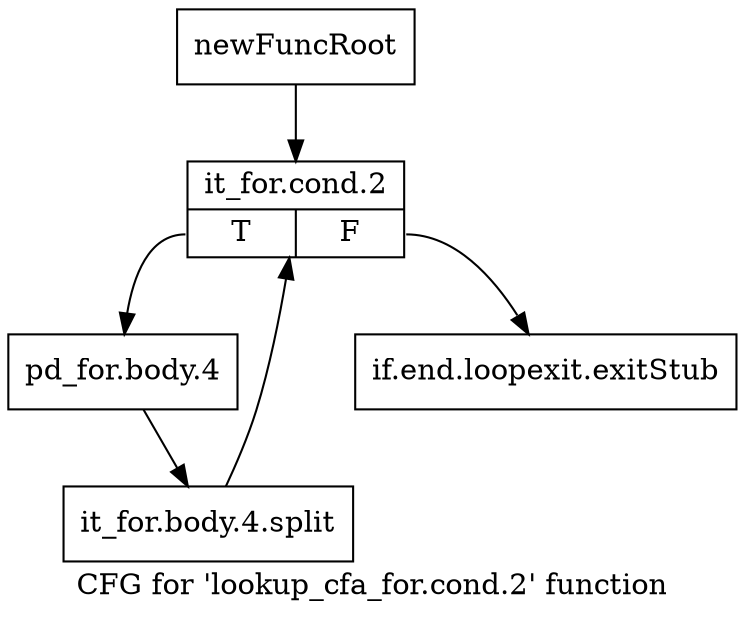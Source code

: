 digraph "CFG for 'lookup_cfa_for.cond.2' function" {
	label="CFG for 'lookup_cfa_for.cond.2' function";

	Node0xabae2e0 [shape=record,label="{newFuncRoot}"];
	Node0xabae2e0 -> Node0xabae380;
	Node0xabae330 [shape=record,label="{if.end.loopexit.exitStub}"];
	Node0xabae380 [shape=record,label="{it_for.cond.2|{<s0>T|<s1>F}}"];
	Node0xabae380:s0 -> Node0xabae3d0;
	Node0xabae380:s1 -> Node0xabae330;
	Node0xabae3d0 [shape=record,label="{pd_for.body.4}"];
	Node0xabae3d0 -> Node0xf4a2950;
	Node0xf4a2950 [shape=record,label="{it_for.body.4.split}"];
	Node0xf4a2950 -> Node0xabae380;
}
